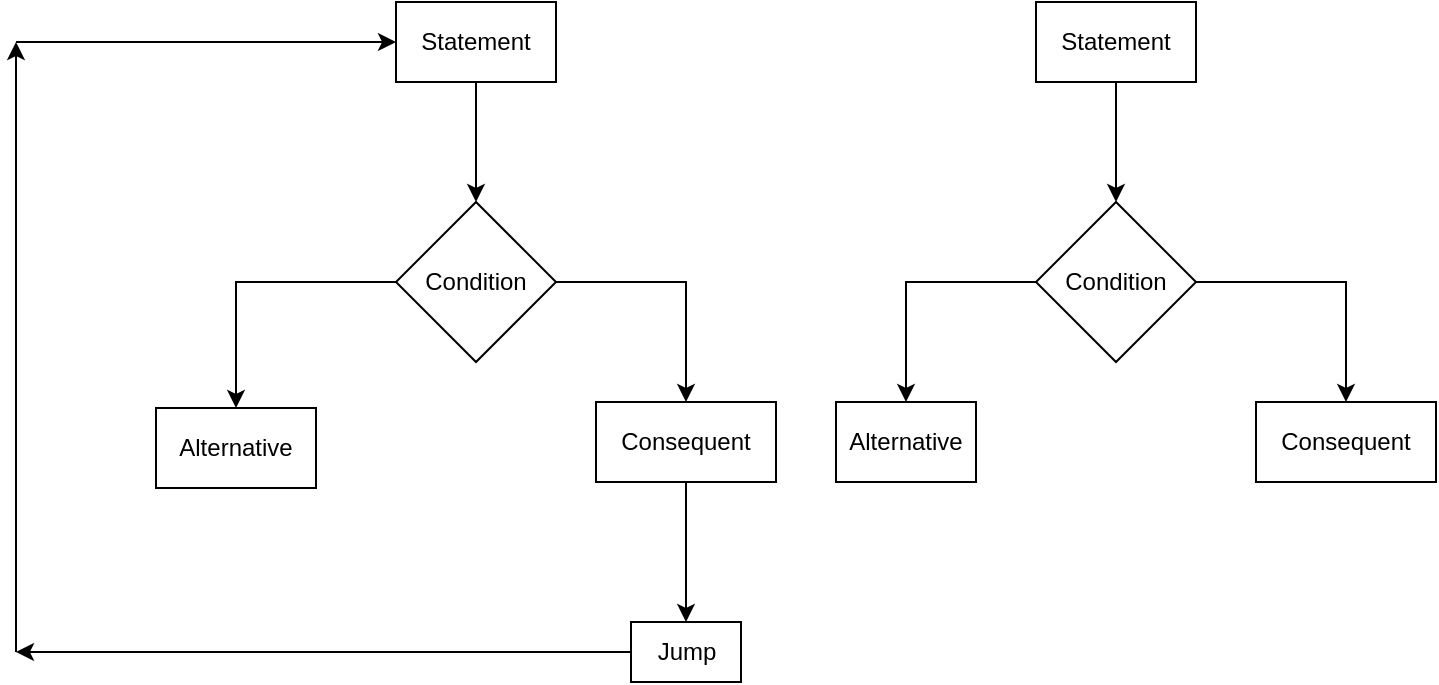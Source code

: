 <mxfile version="20.8.13" type="github">
  <diagram name="Page-1" id="ViEhA3PysZwjLcFx4vu-">
    <mxGraphModel dx="1970" dy="444" grid="1" gridSize="10" guides="1" tooltips="1" connect="1" arrows="1" fold="1" page="1" pageScale="1" pageWidth="850" pageHeight="1100" math="0" shadow="0">
      <root>
        <mxCell id="0" />
        <mxCell id="1" parent="0" />
        <mxCell id="8u1HWlOnUxgqJkglA_J--3" value="" style="edgeStyle=orthogonalEdgeStyle;rounded=0;orthogonalLoop=1;jettySize=auto;html=1;" edge="1" parent="1" source="8u1HWlOnUxgqJkglA_J--1" target="8u1HWlOnUxgqJkglA_J--2">
          <mxGeometry relative="1" as="geometry" />
        </mxCell>
        <mxCell id="8u1HWlOnUxgqJkglA_J--1" value="Statement" style="rounded=0;whiteSpace=wrap;html=1;" vertex="1" parent="1">
          <mxGeometry x="-640" y="10" width="80" height="40" as="geometry" />
        </mxCell>
        <mxCell id="8u1HWlOnUxgqJkglA_J--5" value="" style="edgeStyle=orthogonalEdgeStyle;rounded=0;orthogonalLoop=1;jettySize=auto;html=1;" edge="1" parent="1" source="8u1HWlOnUxgqJkglA_J--2" target="8u1HWlOnUxgqJkglA_J--4">
          <mxGeometry relative="1" as="geometry" />
        </mxCell>
        <mxCell id="8u1HWlOnUxgqJkglA_J--7" value="" style="edgeStyle=orthogonalEdgeStyle;rounded=0;orthogonalLoop=1;jettySize=auto;html=1;" edge="1" parent="1" source="8u1HWlOnUxgqJkglA_J--2" target="8u1HWlOnUxgqJkglA_J--6">
          <mxGeometry relative="1" as="geometry" />
        </mxCell>
        <mxCell id="8u1HWlOnUxgqJkglA_J--2" value="Condition" style="rhombus;whiteSpace=wrap;html=1;rounded=0;" vertex="1" parent="1">
          <mxGeometry x="-640" y="110" width="80" height="80" as="geometry" />
        </mxCell>
        <mxCell id="8u1HWlOnUxgqJkglA_J--4" value="Alternative" style="whiteSpace=wrap;html=1;rounded=0;" vertex="1" parent="1">
          <mxGeometry x="-760" y="213" width="80" height="40" as="geometry" />
        </mxCell>
        <mxCell id="8u1HWlOnUxgqJkglA_J--9" value="" style="edgeStyle=orthogonalEdgeStyle;rounded=0;orthogonalLoop=1;jettySize=auto;html=1;" edge="1" parent="1" source="8u1HWlOnUxgqJkglA_J--6" target="8u1HWlOnUxgqJkglA_J--8">
          <mxGeometry relative="1" as="geometry" />
        </mxCell>
        <mxCell id="8u1HWlOnUxgqJkglA_J--6" value="Consequent" style="whiteSpace=wrap;html=1;rounded=0;" vertex="1" parent="1">
          <mxGeometry x="-540" y="210" width="90" height="40" as="geometry" />
        </mxCell>
        <mxCell id="8u1HWlOnUxgqJkglA_J--11" value="" style="edgeStyle=orthogonalEdgeStyle;rounded=0;orthogonalLoop=1;jettySize=auto;html=1;" edge="1" parent="1" source="8u1HWlOnUxgqJkglA_J--8">
          <mxGeometry relative="1" as="geometry">
            <mxPoint x="-830" y="335" as="targetPoint" />
          </mxGeometry>
        </mxCell>
        <mxCell id="8u1HWlOnUxgqJkglA_J--8" value="Jump" style="whiteSpace=wrap;html=1;rounded=0;" vertex="1" parent="1">
          <mxGeometry x="-522.5" y="320" width="55" height="30" as="geometry" />
        </mxCell>
        <mxCell id="8u1HWlOnUxgqJkglA_J--16" value="" style="edgeStyle=orthogonalEdgeStyle;rounded=0;orthogonalLoop=1;jettySize=auto;html=1;" edge="1" parent="1">
          <mxGeometry relative="1" as="geometry">
            <mxPoint x="-830" y="335" as="sourcePoint" />
            <mxPoint x="-830" y="30" as="targetPoint" />
          </mxGeometry>
        </mxCell>
        <mxCell id="8u1HWlOnUxgqJkglA_J--18" value="" style="edgeStyle=orthogonalEdgeStyle;rounded=0;orthogonalLoop=1;jettySize=auto;html=1;" edge="1" parent="1">
          <mxGeometry relative="1" as="geometry">
            <mxPoint x="-830" y="30" as="sourcePoint" />
            <mxPoint x="-640" y="30" as="targetPoint" />
          </mxGeometry>
        </mxCell>
        <mxCell id="8u1HWlOnUxgqJkglA_J--21" value="" style="edgeStyle=orthogonalEdgeStyle;rounded=0;orthogonalLoop=1;jettySize=auto;html=1;" edge="1" parent="1" source="8u1HWlOnUxgqJkglA_J--19" target="8u1HWlOnUxgqJkglA_J--20">
          <mxGeometry relative="1" as="geometry" />
        </mxCell>
        <mxCell id="8u1HWlOnUxgqJkglA_J--19" value="Statement" style="rounded=0;whiteSpace=wrap;html=1;" vertex="1" parent="1">
          <mxGeometry x="-320" y="10" width="80" height="40" as="geometry" />
        </mxCell>
        <mxCell id="8u1HWlOnUxgqJkglA_J--23" value="" style="edgeStyle=orthogonalEdgeStyle;rounded=0;orthogonalLoop=1;jettySize=auto;html=1;" edge="1" parent="1" source="8u1HWlOnUxgqJkglA_J--20" target="8u1HWlOnUxgqJkglA_J--22">
          <mxGeometry relative="1" as="geometry" />
        </mxCell>
        <mxCell id="8u1HWlOnUxgqJkglA_J--25" value="" style="edgeStyle=orthogonalEdgeStyle;rounded=0;orthogonalLoop=1;jettySize=auto;html=1;" edge="1" parent="1" source="8u1HWlOnUxgqJkglA_J--20" target="8u1HWlOnUxgqJkglA_J--24">
          <mxGeometry relative="1" as="geometry" />
        </mxCell>
        <mxCell id="8u1HWlOnUxgqJkglA_J--20" value="Condition" style="rhombus;whiteSpace=wrap;html=1;rounded=0;" vertex="1" parent="1">
          <mxGeometry x="-320" y="110" width="80" height="80" as="geometry" />
        </mxCell>
        <mxCell id="8u1HWlOnUxgqJkglA_J--22" value="Alternative" style="whiteSpace=wrap;html=1;rounded=0;" vertex="1" parent="1">
          <mxGeometry x="-420" y="210" width="70" height="40" as="geometry" />
        </mxCell>
        <mxCell id="8u1HWlOnUxgqJkglA_J--24" value="Consequent" style="whiteSpace=wrap;html=1;rounded=0;" vertex="1" parent="1">
          <mxGeometry x="-210" y="210" width="90" height="40" as="geometry" />
        </mxCell>
      </root>
    </mxGraphModel>
  </diagram>
</mxfile>
